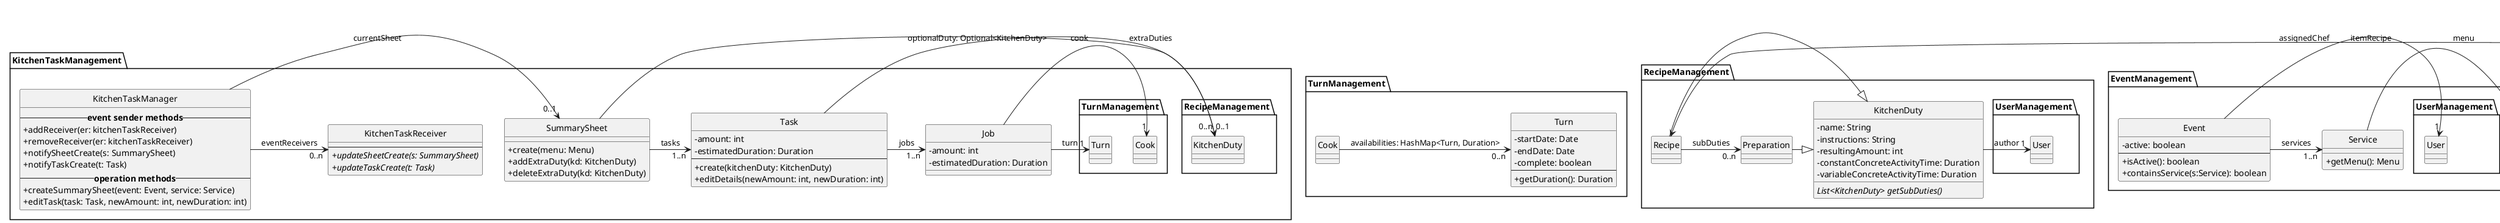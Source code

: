 @startuml Gestire Compiti Cucina
skinparam Style strictuml
skinparam classAttributeIconSize 0

namespace KitchenTaskManagement {
    ' GRASP Controller
    class KitchenTaskManager{
        --<b>event sender methods</b>--
        +addReceiver(er: kitchenTaskReceiver)
        +removeReceiver(er: kitchenTaskReceiver)
        +notifySheetCreate(s: SummarySheet)
        +notifyTaskCreate(t: Task)
        --<b>operation methods</b>--
        + createSummarySheet(event: Event, service: Service)
        + editTask(task: Task, newAmount: int, newDuration: int)
    }

    class KitchenTaskReceiver{
        --
        +<i>updateSheetCreate(s: SummarySheet)</i>
        +<i>updateTaskCreate(t: Task)</i>
    }

    ' Compito
    class Task{
        - amount: int
        - estimatedDuration: Duration
        --
        + create(kitchenDuty: KitchenDuty)
        + editDetails(newAmount: int, newDuration: int)
    }

    ' Foglio Riepilogativo
    class SummarySheet {
        + create(menu: Menu)
        + addExtraDuty(kd: KitchenDuty)
        + deleteExtraDuty(kd: KitchenDuty)        
    }

    KitchenTaskManager -> "0..1" SummarySheet: currentSheet
    KitchenTaskManager -> "0..n" KitchenTaskReceiver: eventReceivers
    SummarySheet -> "1..n" Task: tasks
    SummarySheet -> "0..n" RecipeManagement.KitchenDuty: extraDuties
    Task -> "1..n" Job: jobs
    Task -> "0..1" RecipeManagement.KitchenDuty: optionalDuty: Optional<KitchenDuty>


    ' Incarico
    class Job {
        - amount: int
        - estimatedDuration: Duration
    }

    Job -> "1"  TurnManagement.Cook: cook
    Job -> "1" TurnManagement.Turn: turn
}

'prova

namespace TurnManagement {
    class Cook

    class Turn {
        - startDate: Date
        - endDate: Date
        - complete: boolean
        --
        + getDuration(): Duration
    }

    Cook -> "0..n" Turn: availabilities: HashMap<Turn, Duration>
}

namespace RecipeManagement {
    class KitchenDuty {
        - name: String
        - instructions: String
        - resultingAmount: int
        - constantConcreteActivityTime: Duration
        - variableConcreteActivityTime: Duration
        {abstract} List<KitchenDuty> getSubDuties()
    }
    KitchenDuty -> "1" UserManagement.User: author

    class Recipe {

    }

    class Preparation{

    }

    Recipe -|> KitchenDuty
    Preparation -|> KitchenDuty
    Recipe -> "0..n" Preparation: subDuties
}

namespace EventManagement {
    class Service {
        + getMenu(): Menu
    }
    Service -> "0..1" MenuManagement.Menu: menu

    class Event {
        - active: boolean
        --
        + isActive(): boolean
        + containsService(s:Service): boolean
    }
    Event -> "1..n" Service: "services"
    Event -> "1" UserManagement.User: "assignedChef"

}

namespace UserManagement {
    class User {
        + isChef(): boolean
    }

    class UserManager {

        --<b>event sender methods</b>--
        --<b>operation methods</b>--
        +getCurrentUser(): User
    }

    UserManager -> "0..1" User: currentUser
}

namespace MenuManagement {
    class Menu
    class Section
    class MenuItem

    Menu -> "0..n" Section: sections
    Menu -> "0..n" MenuItem: freeItems
    Section -> "0..n" MenuItem: sectionItems

    MenuItem -> RecipeManagement.Recipe: itemRecipe
}

namespace GeneralModule {
    UseCaseLogicException -right|> Exception
    EventException -down|> Exception


}

@enduml